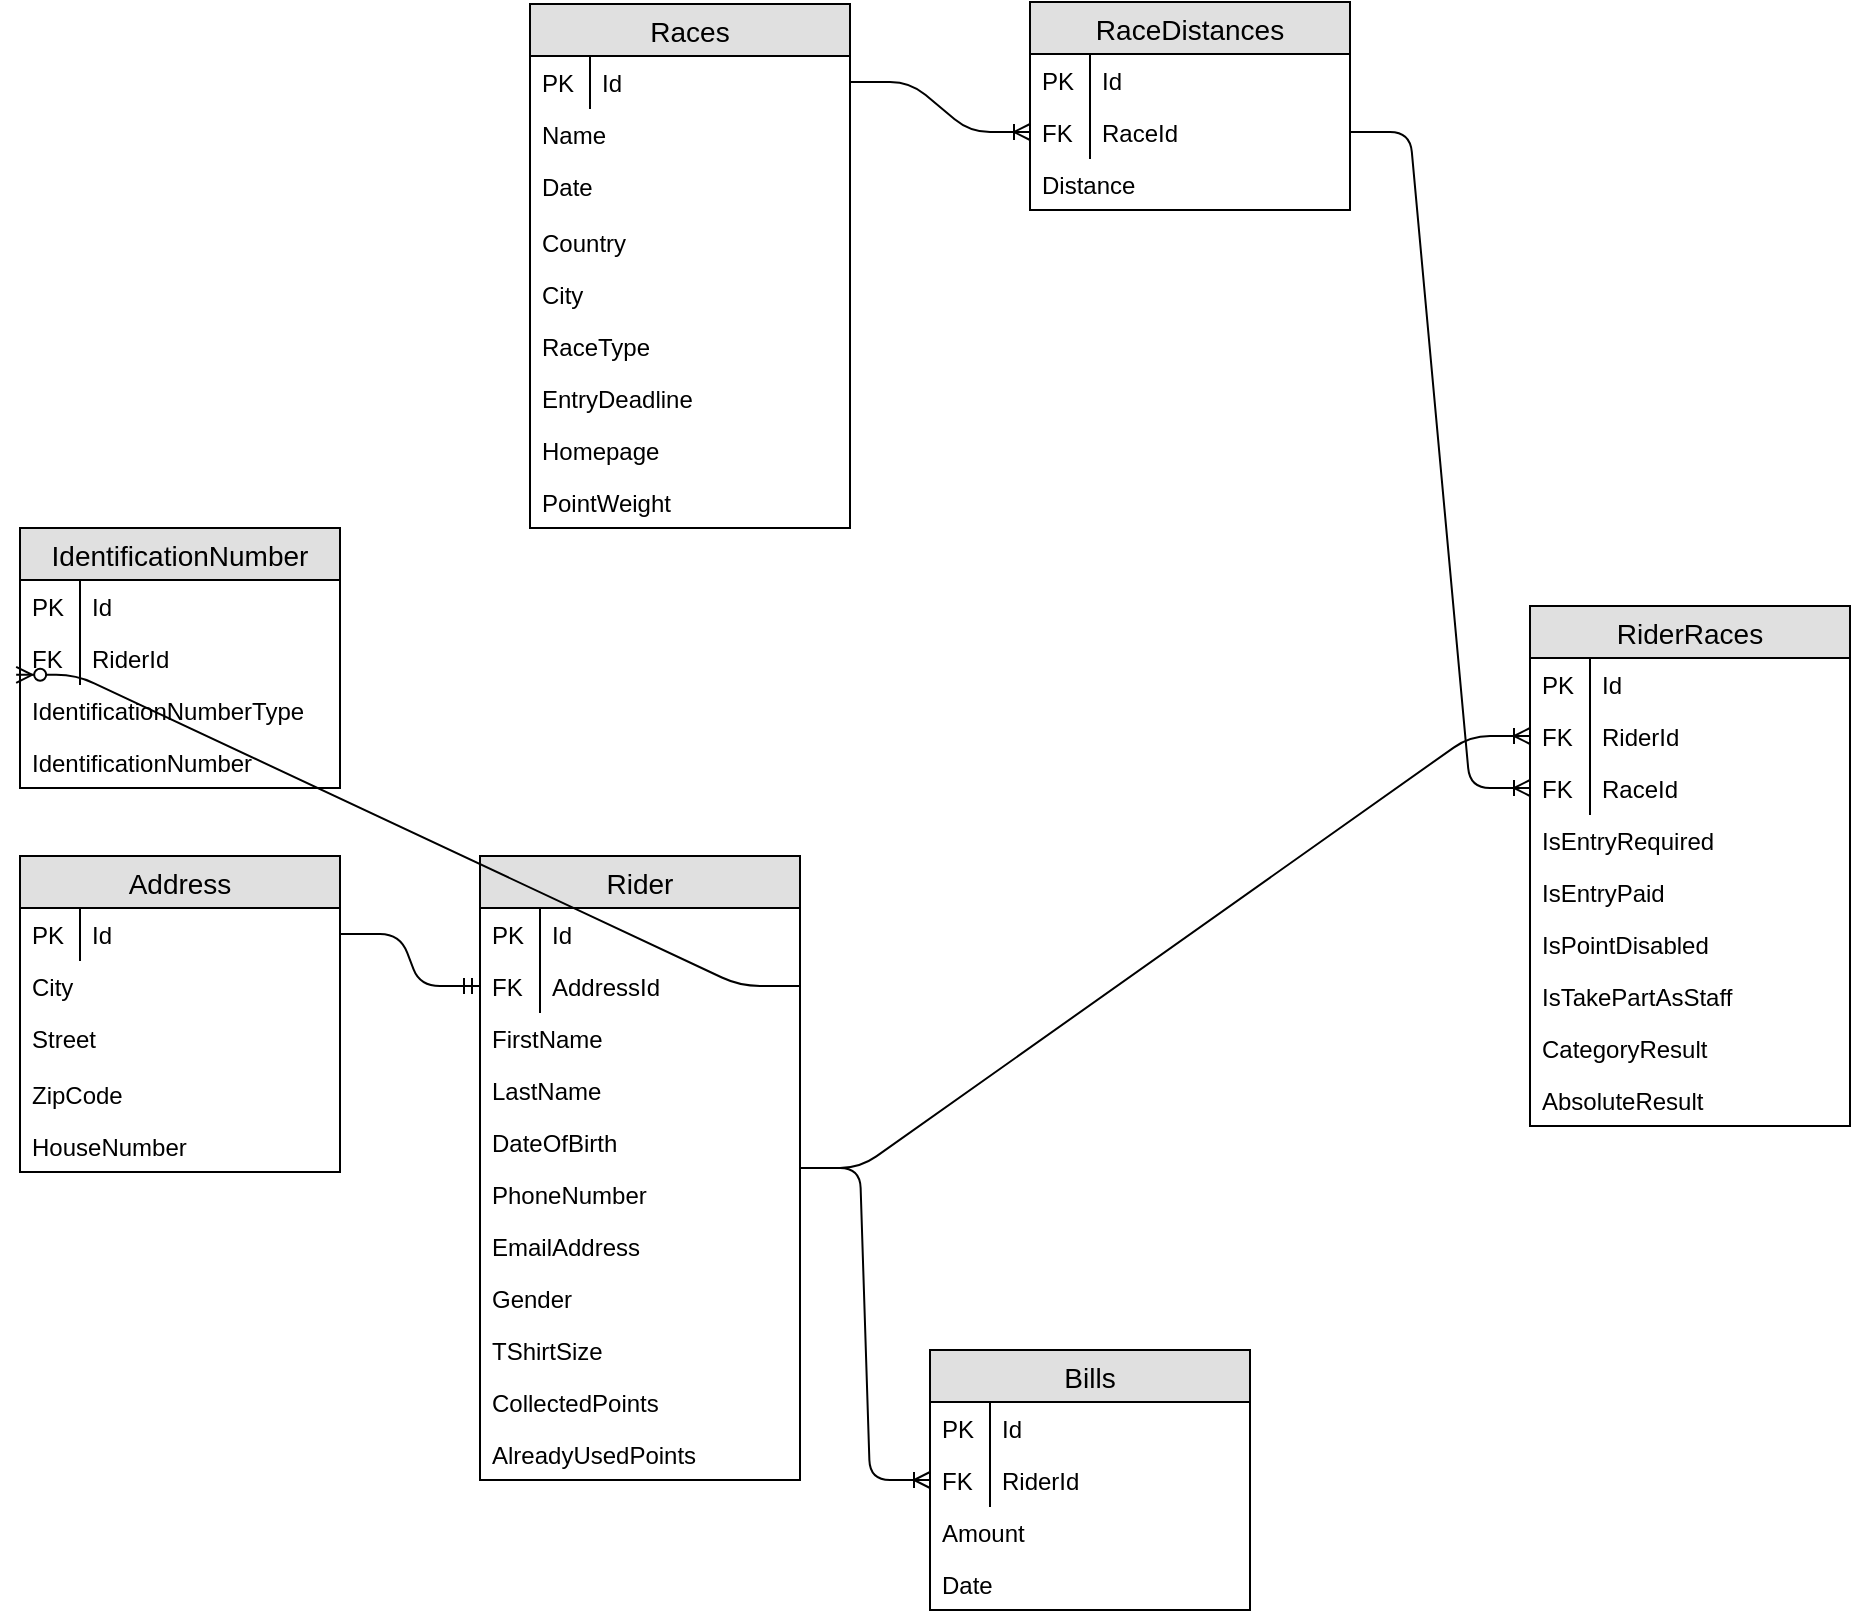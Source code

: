<mxfile pages="1" version="11.2.8" type="device"><diagram name="Page-1" id="e56a1550-8fbb-45ad-956c-1786394a9013"><mxGraphModel dx="1550" dy="836" grid="1" gridSize="10" guides="1" tooltips="1" connect="1" arrows="1" fold="1" page="1" pageScale="1" pageWidth="1100" pageHeight="850" background="#ffffff" math="0" shadow="0"><root><mxCell id="0"/><mxCell id="1" parent="0"/><mxCell id="d_Zfmg3ZWvdZRQT71FPZ-1" value="Races" style="swimlane;fontStyle=0;childLayout=stackLayout;horizontal=1;startSize=26;fillColor=#e0e0e0;horizontalStack=0;resizeParent=1;resizeParentMax=0;resizeLast=0;collapsible=1;marginBottom=0;swimlaneFillColor=#ffffff;align=center;fontSize=14;" parent="1" vertex="1"><mxGeometry x="325" y="58" width="160" height="262" as="geometry"/></mxCell><mxCell id="d_Zfmg3ZWvdZRQT71FPZ-5" value="Id" style="shape=partialRectangle;top=0;left=0;right=0;bottom=0;align=left;verticalAlign=top;fillColor=none;spacingLeft=34;spacingRight=4;overflow=hidden;rotatable=0;points=[[0,0.5],[1,0.5]];portConstraint=eastwest;dropTarget=0;fontSize=12;" parent="d_Zfmg3ZWvdZRQT71FPZ-1" vertex="1"><mxGeometry y="26" width="160" height="26" as="geometry"/></mxCell><mxCell id="d_Zfmg3ZWvdZRQT71FPZ-6" value="PK" style="shape=partialRectangle;top=0;left=0;bottom=0;fillColor=none;align=left;verticalAlign=top;spacingLeft=4;spacingRight=4;overflow=hidden;rotatable=0;points=[];portConstraint=eastwest;part=1;fontSize=12;" parent="d_Zfmg3ZWvdZRQT71FPZ-5" vertex="1" connectable="0"><mxGeometry width="30" height="26" as="geometry"/></mxCell><mxCell id="d_Zfmg3ZWvdZRQT71FPZ-2" value="Name" style="text;strokeColor=none;fillColor=none;spacingLeft=4;spacingRight=4;overflow=hidden;rotatable=0;points=[[0,0.5],[1,0.5]];portConstraint=eastwest;fontSize=12;" parent="d_Zfmg3ZWvdZRQT71FPZ-1" vertex="1"><mxGeometry y="52" width="160" height="26" as="geometry"/></mxCell><mxCell id="d_Zfmg3ZWvdZRQT71FPZ-3" value="Date" style="text;strokeColor=none;fillColor=none;spacingLeft=4;spacingRight=4;overflow=hidden;rotatable=0;points=[[0,0.5],[1,0.5]];portConstraint=eastwest;fontSize=12;" parent="d_Zfmg3ZWvdZRQT71FPZ-1" vertex="1"><mxGeometry y="78" width="160" height="28" as="geometry"/></mxCell><mxCell id="d_Zfmg3ZWvdZRQT71FPZ-79" value="Country" style="text;strokeColor=none;fillColor=none;spacingLeft=4;spacingRight=4;overflow=hidden;rotatable=0;points=[[0,0.5],[1,0.5]];portConstraint=eastwest;fontSize=12;" parent="d_Zfmg3ZWvdZRQT71FPZ-1" vertex="1"><mxGeometry y="106" width="160" height="26" as="geometry"/></mxCell><mxCell id="d_Zfmg3ZWvdZRQT71FPZ-78" value="City" style="text;strokeColor=none;fillColor=none;spacingLeft=4;spacingRight=4;overflow=hidden;rotatable=0;points=[[0,0.5],[1,0.5]];portConstraint=eastwest;fontSize=12;" parent="d_Zfmg3ZWvdZRQT71FPZ-1" vertex="1"><mxGeometry y="132" width="160" height="26" as="geometry"/></mxCell><mxCell id="d_Zfmg3ZWvdZRQT71FPZ-4" value="RaceType" style="text;strokeColor=none;fillColor=none;spacingLeft=4;spacingRight=4;overflow=hidden;rotatable=0;points=[[0,0.5],[1,0.5]];portConstraint=eastwest;fontSize=12;" parent="d_Zfmg3ZWvdZRQT71FPZ-1" vertex="1"><mxGeometry y="158" width="160" height="26" as="geometry"/></mxCell><mxCell id="d_Zfmg3ZWvdZRQT71FPZ-44" value="EntryDeadline" style="text;strokeColor=none;fillColor=none;spacingLeft=4;spacingRight=4;overflow=hidden;rotatable=0;points=[[0,0.5],[1,0.5]];portConstraint=eastwest;fontSize=12;" parent="d_Zfmg3ZWvdZRQT71FPZ-1" vertex="1"><mxGeometry y="184" width="160" height="26" as="geometry"/></mxCell><mxCell id="d_Zfmg3ZWvdZRQT71FPZ-43" value="Homepage" style="text;strokeColor=none;fillColor=none;spacingLeft=4;spacingRight=4;overflow=hidden;rotatable=0;points=[[0,0.5],[1,0.5]];portConstraint=eastwest;fontSize=12;" parent="d_Zfmg3ZWvdZRQT71FPZ-1" vertex="1"><mxGeometry y="210" width="160" height="26" as="geometry"/></mxCell><mxCell id="d_Zfmg3ZWvdZRQT71FPZ-80" value="PointWeight" style="text;strokeColor=none;fillColor=none;spacingLeft=4;spacingRight=4;overflow=hidden;rotatable=0;points=[[0,0.5],[1,0.5]];portConstraint=eastwest;fontSize=12;" parent="d_Zfmg3ZWvdZRQT71FPZ-1" vertex="1"><mxGeometry y="236" width="160" height="26" as="geometry"/></mxCell><mxCell id="d_Zfmg3ZWvdZRQT71FPZ-17" value="RaceDistances" style="swimlane;fontStyle=0;childLayout=stackLayout;horizontal=1;startSize=26;fillColor=#e0e0e0;horizontalStack=0;resizeParent=1;resizeParentMax=0;resizeLast=0;collapsible=1;marginBottom=0;swimlaneFillColor=#ffffff;align=center;fontSize=14;" parent="1" vertex="1"><mxGeometry x="575" y="57" width="160" height="104" as="geometry"/></mxCell><mxCell id="d_Zfmg3ZWvdZRQT71FPZ-21" value="Id" style="shape=partialRectangle;top=0;left=0;right=0;bottom=0;align=left;verticalAlign=top;fillColor=none;spacingLeft=34;spacingRight=4;overflow=hidden;rotatable=0;points=[[0,0.5],[1,0.5]];portConstraint=eastwest;dropTarget=0;fontSize=12;" parent="d_Zfmg3ZWvdZRQT71FPZ-17" vertex="1"><mxGeometry y="26" width="160" height="26" as="geometry"/></mxCell><mxCell id="d_Zfmg3ZWvdZRQT71FPZ-22" value="PK" style="shape=partialRectangle;top=0;left=0;bottom=0;fillColor=none;align=left;verticalAlign=top;spacingLeft=4;spacingRight=4;overflow=hidden;rotatable=0;points=[];portConstraint=eastwest;part=1;fontSize=12;" parent="d_Zfmg3ZWvdZRQT71FPZ-21" vertex="1" connectable="0"><mxGeometry width="30" height="26" as="geometry"/></mxCell><mxCell id="d_Zfmg3ZWvdZRQT71FPZ-23" value="RaceId" style="shape=partialRectangle;top=0;left=0;right=0;bottom=0;align=left;verticalAlign=top;fillColor=none;spacingLeft=34;spacingRight=4;overflow=hidden;rotatable=0;points=[[0,0.5],[1,0.5]];portConstraint=eastwest;dropTarget=0;fontSize=12;" parent="d_Zfmg3ZWvdZRQT71FPZ-17" vertex="1"><mxGeometry y="52" width="160" height="26" as="geometry"/></mxCell><mxCell id="d_Zfmg3ZWvdZRQT71FPZ-24" value="FK" style="shape=partialRectangle;top=0;left=0;bottom=0;fillColor=none;align=left;verticalAlign=top;spacingLeft=4;spacingRight=4;overflow=hidden;rotatable=0;points=[];portConstraint=eastwest;part=1;fontSize=12;" parent="d_Zfmg3ZWvdZRQT71FPZ-23" vertex="1" connectable="0"><mxGeometry width="30" height="26" as="geometry"/></mxCell><mxCell id="d_Zfmg3ZWvdZRQT71FPZ-19" value="Distance" style="text;strokeColor=none;fillColor=none;spacingLeft=4;spacingRight=4;overflow=hidden;rotatable=0;points=[[0,0.5],[1,0.5]];portConstraint=eastwest;fontSize=12;" parent="d_Zfmg3ZWvdZRQT71FPZ-17" vertex="1"><mxGeometry y="78" width="160" height="26" as="geometry"/></mxCell><mxCell id="d_Zfmg3ZWvdZRQT71FPZ-25" value="Rider" style="swimlane;fontStyle=0;childLayout=stackLayout;horizontal=1;startSize=26;fillColor=#e0e0e0;horizontalStack=0;resizeParent=1;resizeParentMax=0;resizeLast=0;collapsible=1;marginBottom=0;swimlaneFillColor=#ffffff;align=center;fontSize=14;" parent="1" vertex="1"><mxGeometry x="300" y="484" width="160" height="312" as="geometry"/></mxCell><mxCell id="d_Zfmg3ZWvdZRQT71FPZ-29" value="Id" style="shape=partialRectangle;top=0;left=0;right=0;bottom=0;align=left;verticalAlign=top;fillColor=none;spacingLeft=34;spacingRight=4;overflow=hidden;rotatable=0;points=[[0,0.5],[1,0.5]];portConstraint=eastwest;dropTarget=0;fontSize=12;" parent="d_Zfmg3ZWvdZRQT71FPZ-25" vertex="1"><mxGeometry y="26" width="160" height="26" as="geometry"/></mxCell><mxCell id="d_Zfmg3ZWvdZRQT71FPZ-30" value="PK" style="shape=partialRectangle;top=0;left=0;bottom=0;fillColor=none;align=left;verticalAlign=top;spacingLeft=4;spacingRight=4;overflow=hidden;rotatable=0;points=[];portConstraint=eastwest;part=1;fontSize=12;" parent="d_Zfmg3ZWvdZRQT71FPZ-29" vertex="1" connectable="0"><mxGeometry width="30" height="26" as="geometry"/></mxCell><mxCell id="d_Zfmg3ZWvdZRQT71FPZ-67" value="AddressId" style="shape=partialRectangle;top=0;left=0;right=0;bottom=0;align=left;verticalAlign=top;fillColor=none;spacingLeft=34;spacingRight=4;overflow=hidden;rotatable=0;points=[[0,0.5],[1,0.5]];portConstraint=eastwest;dropTarget=0;fontSize=12;" parent="d_Zfmg3ZWvdZRQT71FPZ-25" vertex="1"><mxGeometry y="52" width="160" height="26" as="geometry"/></mxCell><mxCell id="d_Zfmg3ZWvdZRQT71FPZ-68" value="FK" style="shape=partialRectangle;top=0;left=0;bottom=0;fillColor=none;align=left;verticalAlign=top;spacingLeft=4;spacingRight=4;overflow=hidden;rotatable=0;points=[];portConstraint=eastwest;part=1;fontSize=12;" parent="d_Zfmg3ZWvdZRQT71FPZ-67" vertex="1" connectable="0"><mxGeometry width="30" height="26" as="geometry"/></mxCell><mxCell id="d_Zfmg3ZWvdZRQT71FPZ-26" value="FirstName" style="text;strokeColor=none;fillColor=none;spacingLeft=4;spacingRight=4;overflow=hidden;rotatable=0;points=[[0,0.5],[1,0.5]];portConstraint=eastwest;fontSize=12;" parent="d_Zfmg3ZWvdZRQT71FPZ-25" vertex="1"><mxGeometry y="78" width="160" height="26" as="geometry"/></mxCell><mxCell id="d_Zfmg3ZWvdZRQT71FPZ-27" value="LastName" style="text;strokeColor=none;fillColor=none;spacingLeft=4;spacingRight=4;overflow=hidden;rotatable=0;points=[[0,0.5],[1,0.5]];portConstraint=eastwest;fontSize=12;" parent="d_Zfmg3ZWvdZRQT71FPZ-25" vertex="1"><mxGeometry y="104" width="160" height="26" as="geometry"/></mxCell><mxCell id="d_Zfmg3ZWvdZRQT71FPZ-28" value="DateOfBirth" style="text;strokeColor=none;fillColor=none;spacingLeft=4;spacingRight=4;overflow=hidden;rotatable=0;points=[[0,0.5],[1,0.5]];portConstraint=eastwest;fontSize=12;" parent="d_Zfmg3ZWvdZRQT71FPZ-25" vertex="1"><mxGeometry y="130" width="160" height="26" as="geometry"/></mxCell><mxCell id="d_Zfmg3ZWvdZRQT71FPZ-38" value="PhoneNumber" style="text;strokeColor=none;fillColor=none;spacingLeft=4;spacingRight=4;overflow=hidden;rotatable=0;points=[[0,0.5],[1,0.5]];portConstraint=eastwest;fontSize=12;" parent="d_Zfmg3ZWvdZRQT71FPZ-25" vertex="1"><mxGeometry y="156" width="160" height="26" as="geometry"/></mxCell><mxCell id="d_Zfmg3ZWvdZRQT71FPZ-39" value="EmailAddress" style="text;strokeColor=none;fillColor=none;spacingLeft=4;spacingRight=4;overflow=hidden;rotatable=0;points=[[0,0.5],[1,0.5]];portConstraint=eastwest;fontSize=12;" parent="d_Zfmg3ZWvdZRQT71FPZ-25" vertex="1"><mxGeometry y="182" width="160" height="26" as="geometry"/></mxCell><mxCell id="d_Zfmg3ZWvdZRQT71FPZ-40" value="Gender" style="text;strokeColor=none;fillColor=none;spacingLeft=4;spacingRight=4;overflow=hidden;rotatable=0;points=[[0,0.5],[1,0.5]];portConstraint=eastwest;fontSize=12;" parent="d_Zfmg3ZWvdZRQT71FPZ-25" vertex="1"><mxGeometry y="208" width="160" height="26" as="geometry"/></mxCell><mxCell id="d_Zfmg3ZWvdZRQT71FPZ-42" value="TShirtSize" style="text;strokeColor=none;fillColor=none;spacingLeft=4;spacingRight=4;overflow=hidden;rotatable=0;points=[[0,0.5],[1,0.5]];portConstraint=eastwest;fontSize=12;" parent="d_Zfmg3ZWvdZRQT71FPZ-25" vertex="1"><mxGeometry y="234" width="160" height="26" as="geometry"/></mxCell><mxCell id="fmqXWWVzOWZp49xTBP47-2" value="CollectedPoints" style="text;strokeColor=none;fillColor=none;spacingLeft=4;spacingRight=4;overflow=hidden;rotatable=0;points=[[0,0.5],[1,0.5]];portConstraint=eastwest;fontSize=12;" vertex="1" parent="d_Zfmg3ZWvdZRQT71FPZ-25"><mxGeometry y="260" width="160" height="26" as="geometry"/></mxCell><mxCell id="fmqXWWVzOWZp49xTBP47-1" value="AlreadyUsedPoints" style="text;strokeColor=none;fillColor=none;spacingLeft=4;spacingRight=4;overflow=hidden;rotatable=0;points=[[0,0.5],[1,0.5]];portConstraint=eastwest;fontSize=12;" vertex="1" parent="d_Zfmg3ZWvdZRQT71FPZ-25"><mxGeometry y="286" width="160" height="26" as="geometry"/></mxCell><mxCell id="d_Zfmg3ZWvdZRQT71FPZ-31" value="Address" style="swimlane;fontStyle=0;childLayout=stackLayout;horizontal=1;startSize=26;fillColor=#e0e0e0;horizontalStack=0;resizeParent=1;resizeParentMax=0;resizeLast=0;collapsible=1;marginBottom=0;swimlaneFillColor=#ffffff;align=center;fontSize=14;" parent="1" vertex="1"><mxGeometry x="70" y="484" width="160" height="158" as="geometry"/></mxCell><mxCell id="d_Zfmg3ZWvdZRQT71FPZ-65" value="Id" style="shape=partialRectangle;top=0;left=0;right=0;bottom=0;align=left;verticalAlign=top;fillColor=none;spacingLeft=34;spacingRight=4;overflow=hidden;rotatable=0;points=[[0,0.5],[1,0.5]];portConstraint=eastwest;dropTarget=0;fontSize=12;" parent="d_Zfmg3ZWvdZRQT71FPZ-31" vertex="1"><mxGeometry y="26" width="160" height="26" as="geometry"/></mxCell><mxCell id="d_Zfmg3ZWvdZRQT71FPZ-66" value="PK" style="shape=partialRectangle;top=0;left=0;bottom=0;fillColor=none;align=left;verticalAlign=top;spacingLeft=4;spacingRight=4;overflow=hidden;rotatable=0;points=[];portConstraint=eastwest;part=1;fontSize=12;" parent="d_Zfmg3ZWvdZRQT71FPZ-65" vertex="1" connectable="0"><mxGeometry width="30" height="26" as="geometry"/></mxCell><mxCell id="d_Zfmg3ZWvdZRQT71FPZ-32" value="City" style="text;strokeColor=none;fillColor=none;spacingLeft=4;spacingRight=4;overflow=hidden;rotatable=0;points=[[0,0.5],[1,0.5]];portConstraint=eastwest;fontSize=12;" parent="d_Zfmg3ZWvdZRQT71FPZ-31" vertex="1"><mxGeometry y="52" width="160" height="26" as="geometry"/></mxCell><mxCell id="d_Zfmg3ZWvdZRQT71FPZ-33" value="Street" style="text;strokeColor=none;fillColor=none;spacingLeft=4;spacingRight=4;overflow=hidden;rotatable=0;points=[[0,0.5],[1,0.5]];portConstraint=eastwest;fontSize=12;" parent="d_Zfmg3ZWvdZRQT71FPZ-31" vertex="1"><mxGeometry y="78" width="160" height="28" as="geometry"/></mxCell><mxCell id="d_Zfmg3ZWvdZRQT71FPZ-34" value="ZipCode" style="text;strokeColor=none;fillColor=none;spacingLeft=4;spacingRight=4;overflow=hidden;rotatable=0;points=[[0,0.5],[1,0.5]];portConstraint=eastwest;fontSize=12;" parent="d_Zfmg3ZWvdZRQT71FPZ-31" vertex="1"><mxGeometry y="106" width="160" height="26" as="geometry"/></mxCell><mxCell id="d_Zfmg3ZWvdZRQT71FPZ-35" value="HouseNumber" style="text;strokeColor=none;fillColor=none;spacingLeft=4;spacingRight=4;overflow=hidden;rotatable=0;points=[[0,0.5],[1,0.5]];portConstraint=eastwest;fontSize=12;" parent="d_Zfmg3ZWvdZRQT71FPZ-31" vertex="1"><mxGeometry y="132" width="160" height="26" as="geometry"/></mxCell><mxCell id="d_Zfmg3ZWvdZRQT71FPZ-47" value="RiderRaces" style="swimlane;fontStyle=0;childLayout=stackLayout;horizontal=1;startSize=26;fillColor=#e0e0e0;horizontalStack=0;resizeParent=1;resizeParentMax=0;resizeLast=0;collapsible=1;marginBottom=0;swimlaneFillColor=#ffffff;align=center;fontSize=14;" parent="1" vertex="1"><mxGeometry x="825" y="359" width="160" height="260" as="geometry"/></mxCell><mxCell id="d_Zfmg3ZWvdZRQT71FPZ-51" value="Id" style="shape=partialRectangle;top=0;left=0;right=0;bottom=0;align=left;verticalAlign=top;fillColor=none;spacingLeft=34;spacingRight=4;overflow=hidden;rotatable=0;points=[[0,0.5],[1,0.5]];portConstraint=eastwest;dropTarget=0;fontSize=12;" parent="d_Zfmg3ZWvdZRQT71FPZ-47" vertex="1"><mxGeometry y="26" width="160" height="26" as="geometry"/></mxCell><mxCell id="d_Zfmg3ZWvdZRQT71FPZ-52" value="PK" style="shape=partialRectangle;top=0;left=0;bottom=0;fillColor=none;align=left;verticalAlign=top;spacingLeft=4;spacingRight=4;overflow=hidden;rotatable=0;points=[];portConstraint=eastwest;part=1;fontSize=12;" parent="d_Zfmg3ZWvdZRQT71FPZ-51" vertex="1" connectable="0"><mxGeometry width="30" height="26" as="geometry"/></mxCell><mxCell id="d_Zfmg3ZWvdZRQT71FPZ-53" value="RiderId" style="shape=partialRectangle;top=0;left=0;right=0;bottom=0;align=left;verticalAlign=top;fillColor=none;spacingLeft=34;spacingRight=4;overflow=hidden;rotatable=0;points=[[0,0.5],[1,0.5]];portConstraint=eastwest;dropTarget=0;fontSize=12;" parent="d_Zfmg3ZWvdZRQT71FPZ-47" vertex="1"><mxGeometry y="52" width="160" height="26" as="geometry"/></mxCell><mxCell id="d_Zfmg3ZWvdZRQT71FPZ-54" value="FK" style="shape=partialRectangle;top=0;left=0;bottom=0;fillColor=none;align=left;verticalAlign=top;spacingLeft=4;spacingRight=4;overflow=hidden;rotatable=0;points=[];portConstraint=eastwest;part=1;fontSize=12;" parent="d_Zfmg3ZWvdZRQT71FPZ-53" vertex="1" connectable="0"><mxGeometry width="30" height="26" as="geometry"/></mxCell><mxCell id="d_Zfmg3ZWvdZRQT71FPZ-55" value="RaceId" style="shape=partialRectangle;top=0;left=0;right=0;bottom=0;align=left;verticalAlign=top;fillColor=none;spacingLeft=34;spacingRight=4;overflow=hidden;rotatable=0;points=[[0,0.5],[1,0.5]];portConstraint=eastwest;dropTarget=0;fontSize=12;" parent="d_Zfmg3ZWvdZRQT71FPZ-47" vertex="1"><mxGeometry y="78" width="160" height="26" as="geometry"/></mxCell><mxCell id="d_Zfmg3ZWvdZRQT71FPZ-56" value="FK" style="shape=partialRectangle;top=0;left=0;bottom=0;fillColor=none;align=left;verticalAlign=top;spacingLeft=4;spacingRight=4;overflow=hidden;rotatable=0;points=[];portConstraint=eastwest;part=1;fontSize=12;" parent="d_Zfmg3ZWvdZRQT71FPZ-55" vertex="1" connectable="0"><mxGeometry width="30" height="26" as="geometry"/></mxCell><mxCell id="d_Zfmg3ZWvdZRQT71FPZ-48" value="IsEntryRequired" style="text;strokeColor=none;fillColor=none;spacingLeft=4;spacingRight=4;overflow=hidden;rotatable=0;points=[[0,0.5],[1,0.5]];portConstraint=eastwest;fontSize=12;" parent="d_Zfmg3ZWvdZRQT71FPZ-47" vertex="1"><mxGeometry y="104" width="160" height="26" as="geometry"/></mxCell><mxCell id="d_Zfmg3ZWvdZRQT71FPZ-81" value="IsEntryPaid" style="text;strokeColor=none;fillColor=none;spacingLeft=4;spacingRight=4;overflow=hidden;rotatable=0;points=[[0,0.5],[1,0.5]];portConstraint=eastwest;fontSize=12;" parent="d_Zfmg3ZWvdZRQT71FPZ-47" vertex="1"><mxGeometry y="130" width="160" height="26" as="geometry"/></mxCell><mxCell id="d_Zfmg3ZWvdZRQT71FPZ-90" value="IsPointDisabled" style="text;strokeColor=none;fillColor=none;spacingLeft=4;spacingRight=4;overflow=hidden;rotatable=0;points=[[0,0.5],[1,0.5]];portConstraint=eastwest;fontSize=12;" parent="d_Zfmg3ZWvdZRQT71FPZ-47" vertex="1"><mxGeometry y="156" width="160" height="26" as="geometry"/></mxCell><mxCell id="d_Zfmg3ZWvdZRQT71FPZ-77" value="IsTakePartAsStaff" style="text;strokeColor=none;fillColor=none;spacingLeft=4;spacingRight=4;overflow=hidden;rotatable=0;points=[[0,0.5],[1,0.5]];portConstraint=eastwest;fontSize=12;" parent="d_Zfmg3ZWvdZRQT71FPZ-47" vertex="1"><mxGeometry y="182" width="160" height="26" as="geometry"/></mxCell><mxCell id="d_Zfmg3ZWvdZRQT71FPZ-49" value="CategoryResult" style="text;strokeColor=none;fillColor=none;spacingLeft=4;spacingRight=4;overflow=hidden;rotatable=0;points=[[0,0.5],[1,0.5]];portConstraint=eastwest;fontSize=12;" parent="d_Zfmg3ZWvdZRQT71FPZ-47" vertex="1"><mxGeometry y="208" width="160" height="26" as="geometry"/></mxCell><mxCell id="d_Zfmg3ZWvdZRQT71FPZ-50" value="AbsoluteResult" style="text;strokeColor=none;fillColor=none;spacingLeft=4;spacingRight=4;overflow=hidden;rotatable=0;points=[[0,0.5],[1,0.5]];portConstraint=eastwest;fontSize=12;" parent="d_Zfmg3ZWvdZRQT71FPZ-47" vertex="1"><mxGeometry y="234" width="160" height="26" as="geometry"/></mxCell><mxCell id="d_Zfmg3ZWvdZRQT71FPZ-57" value="IdentificationNumber" style="swimlane;fontStyle=0;childLayout=stackLayout;horizontal=1;startSize=26;fillColor=#e0e0e0;horizontalStack=0;resizeParent=1;resizeParentMax=0;resizeLast=0;collapsible=1;marginBottom=0;swimlaneFillColor=#ffffff;align=center;fontSize=14;" parent="1" vertex="1"><mxGeometry x="70" y="320" width="160" height="130" as="geometry"/></mxCell><mxCell id="d_Zfmg3ZWvdZRQT71FPZ-61" value="Id" style="shape=partialRectangle;top=0;left=0;right=0;bottom=0;align=left;verticalAlign=top;fillColor=none;spacingLeft=34;spacingRight=4;overflow=hidden;rotatable=0;points=[[0,0.5],[1,0.5]];portConstraint=eastwest;dropTarget=0;fontSize=12;" parent="d_Zfmg3ZWvdZRQT71FPZ-57" vertex="1"><mxGeometry y="26" width="160" height="26" as="geometry"/></mxCell><mxCell id="d_Zfmg3ZWvdZRQT71FPZ-62" value="PK" style="shape=partialRectangle;top=0;left=0;bottom=0;fillColor=none;align=left;verticalAlign=top;spacingLeft=4;spacingRight=4;overflow=hidden;rotatable=0;points=[];portConstraint=eastwest;part=1;fontSize=12;" parent="d_Zfmg3ZWvdZRQT71FPZ-61" vertex="1" connectable="0"><mxGeometry width="30" height="26" as="geometry"/></mxCell><mxCell id="d_Zfmg3ZWvdZRQT71FPZ-63" value="RiderId" style="shape=partialRectangle;top=0;left=0;right=0;bottom=0;align=left;verticalAlign=top;fillColor=none;spacingLeft=34;spacingRight=4;overflow=hidden;rotatable=0;points=[[0,0.5],[1,0.5]];portConstraint=eastwest;dropTarget=0;fontSize=12;" parent="d_Zfmg3ZWvdZRQT71FPZ-57" vertex="1"><mxGeometry y="52" width="160" height="26" as="geometry"/></mxCell><mxCell id="d_Zfmg3ZWvdZRQT71FPZ-64" value="FK" style="shape=partialRectangle;top=0;left=0;bottom=0;fillColor=none;align=left;verticalAlign=top;spacingLeft=4;spacingRight=4;overflow=hidden;rotatable=0;points=[];portConstraint=eastwest;part=1;fontSize=12;" parent="d_Zfmg3ZWvdZRQT71FPZ-63" vertex="1" connectable="0"><mxGeometry width="30" height="26" as="geometry"/></mxCell><mxCell id="d_Zfmg3ZWvdZRQT71FPZ-58" value="IdentificationNumberType" style="text;strokeColor=none;fillColor=none;spacingLeft=4;spacingRight=4;overflow=hidden;rotatable=0;points=[[0,0.5],[1,0.5]];portConstraint=eastwest;fontSize=12;" parent="d_Zfmg3ZWvdZRQT71FPZ-57" vertex="1"><mxGeometry y="78" width="160" height="26" as="geometry"/></mxCell><mxCell id="d_Zfmg3ZWvdZRQT71FPZ-59" value="IdentificationNumber" style="text;strokeColor=none;fillColor=none;spacingLeft=4;spacingRight=4;overflow=hidden;rotatable=0;points=[[0,0.5],[1,0.5]];portConstraint=eastwest;fontSize=12;" parent="d_Zfmg3ZWvdZRQT71FPZ-57" vertex="1"><mxGeometry y="104" width="160" height="26" as="geometry"/></mxCell><mxCell id="d_Zfmg3ZWvdZRQT71FPZ-69" value="" style="edgeStyle=entityRelationEdgeStyle;fontSize=12;html=1;endArrow=ERoneToMany;entryX=0;entryY=0.5;entryDx=0;entryDy=0;" parent="1" source="d_Zfmg3ZWvdZRQT71FPZ-25" target="d_Zfmg3ZWvdZRQT71FPZ-53" edge="1"><mxGeometry width="100" height="100" relative="1" as="geometry"><mxPoint x="380" y="424" as="sourcePoint"/><mxPoint x="610" y="570" as="targetPoint"/></mxGeometry></mxCell><mxCell id="d_Zfmg3ZWvdZRQT71FPZ-71" value="" style="edgeStyle=entityRelationEdgeStyle;fontSize=12;html=1;endArrow=ERoneToMany;entryX=0;entryY=0.5;entryDx=0;entryDy=0;" parent="1" source="d_Zfmg3ZWvdZRQT71FPZ-23" target="d_Zfmg3ZWvdZRQT71FPZ-55" edge="1"><mxGeometry width="100" height="100" relative="1" as="geometry"><mxPoint x="780" y="340" as="sourcePoint"/><mxPoint x="880" y="240" as="targetPoint"/></mxGeometry></mxCell><mxCell id="d_Zfmg3ZWvdZRQT71FPZ-72" value="" style="edgeStyle=entityRelationEdgeStyle;fontSize=12;html=1;endArrow=ERoneToMany;entryX=0;entryY=0.5;entryDx=0;entryDy=0;exitX=1;exitY=0.5;exitDx=0;exitDy=0;" parent="1" source="d_Zfmg3ZWvdZRQT71FPZ-5" target="d_Zfmg3ZWvdZRQT71FPZ-23" edge="1"><mxGeometry width="100" height="100" relative="1" as="geometry"><mxPoint x="205" y="246" as="sourcePoint"/><mxPoint x="305" y="146" as="targetPoint"/></mxGeometry></mxCell><mxCell id="d_Zfmg3ZWvdZRQT71FPZ-74" value="" style="edgeStyle=entityRelationEdgeStyle;fontSize=12;html=1;endArrow=ERmandOne;exitX=1;exitY=0.5;exitDx=0;exitDy=0;entryX=0;entryY=0.5;entryDx=0;entryDy=0;" parent="1" source="d_Zfmg3ZWvdZRQT71FPZ-65" target="d_Zfmg3ZWvdZRQT71FPZ-67" edge="1"><mxGeometry width="100" height="100" relative="1" as="geometry"><mxPoint x="240" y="500" as="sourcePoint"/><mxPoint x="340" y="400" as="targetPoint"/></mxGeometry></mxCell><mxCell id="d_Zfmg3ZWvdZRQT71FPZ-75" value="" style="edgeStyle=entityRelationEdgeStyle;fontSize=12;html=1;endArrow=ERzeroToMany;endFill=1;entryX=-0.012;entryY=0.823;entryDx=0;entryDy=0;entryPerimeter=0;exitX=1;exitY=0.5;exitDx=0;exitDy=0;" parent="1" source="d_Zfmg3ZWvdZRQT71FPZ-67" target="d_Zfmg3ZWvdZRQT71FPZ-63" edge="1"><mxGeometry width="100" height="100" relative="1" as="geometry"><mxPoint x="540" y="720" as="sourcePoint"/><mxPoint x="640" y="620" as="targetPoint"/></mxGeometry></mxCell><mxCell id="d_Zfmg3ZWvdZRQT71FPZ-82" value="Bills" style="swimlane;fontStyle=0;childLayout=stackLayout;horizontal=1;startSize=26;fillColor=#e0e0e0;horizontalStack=0;resizeParent=1;resizeParentMax=0;resizeLast=0;collapsible=1;marginBottom=0;swimlaneFillColor=#ffffff;align=center;fontSize=14;" parent="1" vertex="1"><mxGeometry x="525" y="731" width="160" height="130" as="geometry"/></mxCell><mxCell id="d_Zfmg3ZWvdZRQT71FPZ-86" value="Id" style="shape=partialRectangle;top=0;left=0;right=0;bottom=0;align=left;verticalAlign=top;fillColor=none;spacingLeft=34;spacingRight=4;overflow=hidden;rotatable=0;points=[[0,0.5],[1,0.5]];portConstraint=eastwest;dropTarget=0;fontSize=12;" parent="d_Zfmg3ZWvdZRQT71FPZ-82" vertex="1"><mxGeometry y="26" width="160" height="26" as="geometry"/></mxCell><mxCell id="d_Zfmg3ZWvdZRQT71FPZ-87" value="PK" style="shape=partialRectangle;top=0;left=0;bottom=0;fillColor=none;align=left;verticalAlign=top;spacingLeft=4;spacingRight=4;overflow=hidden;rotatable=0;points=[];portConstraint=eastwest;part=1;fontSize=12;" parent="d_Zfmg3ZWvdZRQT71FPZ-86" vertex="1" connectable="0"><mxGeometry width="30" height="26" as="geometry"/></mxCell><mxCell id="d_Zfmg3ZWvdZRQT71FPZ-88" value="RiderId" style="shape=partialRectangle;top=0;left=0;right=0;bottom=0;align=left;verticalAlign=top;fillColor=none;spacingLeft=34;spacingRight=4;overflow=hidden;rotatable=0;points=[[0,0.5],[1,0.5]];portConstraint=eastwest;dropTarget=0;fontSize=12;" parent="d_Zfmg3ZWvdZRQT71FPZ-82" vertex="1"><mxGeometry y="52" width="160" height="26" as="geometry"/></mxCell><mxCell id="d_Zfmg3ZWvdZRQT71FPZ-89" value="FK" style="shape=partialRectangle;top=0;left=0;bottom=0;fillColor=none;align=left;verticalAlign=top;spacingLeft=4;spacingRight=4;overflow=hidden;rotatable=0;points=[];portConstraint=eastwest;part=1;fontSize=12;" parent="d_Zfmg3ZWvdZRQT71FPZ-88" vertex="1" connectable="0"><mxGeometry width="30" height="26" as="geometry"/></mxCell><mxCell id="d_Zfmg3ZWvdZRQT71FPZ-83" value="Amount" style="text;strokeColor=none;fillColor=none;spacingLeft=4;spacingRight=4;overflow=hidden;rotatable=0;points=[[0,0.5],[1,0.5]];portConstraint=eastwest;fontSize=12;" parent="d_Zfmg3ZWvdZRQT71FPZ-82" vertex="1"><mxGeometry y="78" width="160" height="26" as="geometry"/></mxCell><mxCell id="d_Zfmg3ZWvdZRQT71FPZ-84" value="Date" style="text;strokeColor=none;fillColor=none;spacingLeft=4;spacingRight=4;overflow=hidden;rotatable=0;points=[[0,0.5],[1,0.5]];portConstraint=eastwest;fontSize=12;" parent="d_Zfmg3ZWvdZRQT71FPZ-82" vertex="1"><mxGeometry y="104" width="160" height="26" as="geometry"/></mxCell><mxCell id="d_Zfmg3ZWvdZRQT71FPZ-91" value="" style="edgeStyle=entityRelationEdgeStyle;fontSize=12;html=1;endArrow=ERoneToMany;entryX=0;entryY=0.5;entryDx=0;entryDy=0;" parent="1" source="d_Zfmg3ZWvdZRQT71FPZ-25" target="d_Zfmg3ZWvdZRQT71FPZ-88" edge="1"><mxGeometry width="100" height="100" relative="1" as="geometry"><mxPoint x="200" y="840" as="sourcePoint"/><mxPoint x="300" y="740" as="targetPoint"/></mxGeometry></mxCell></root></mxGraphModel></diagram></mxfile>